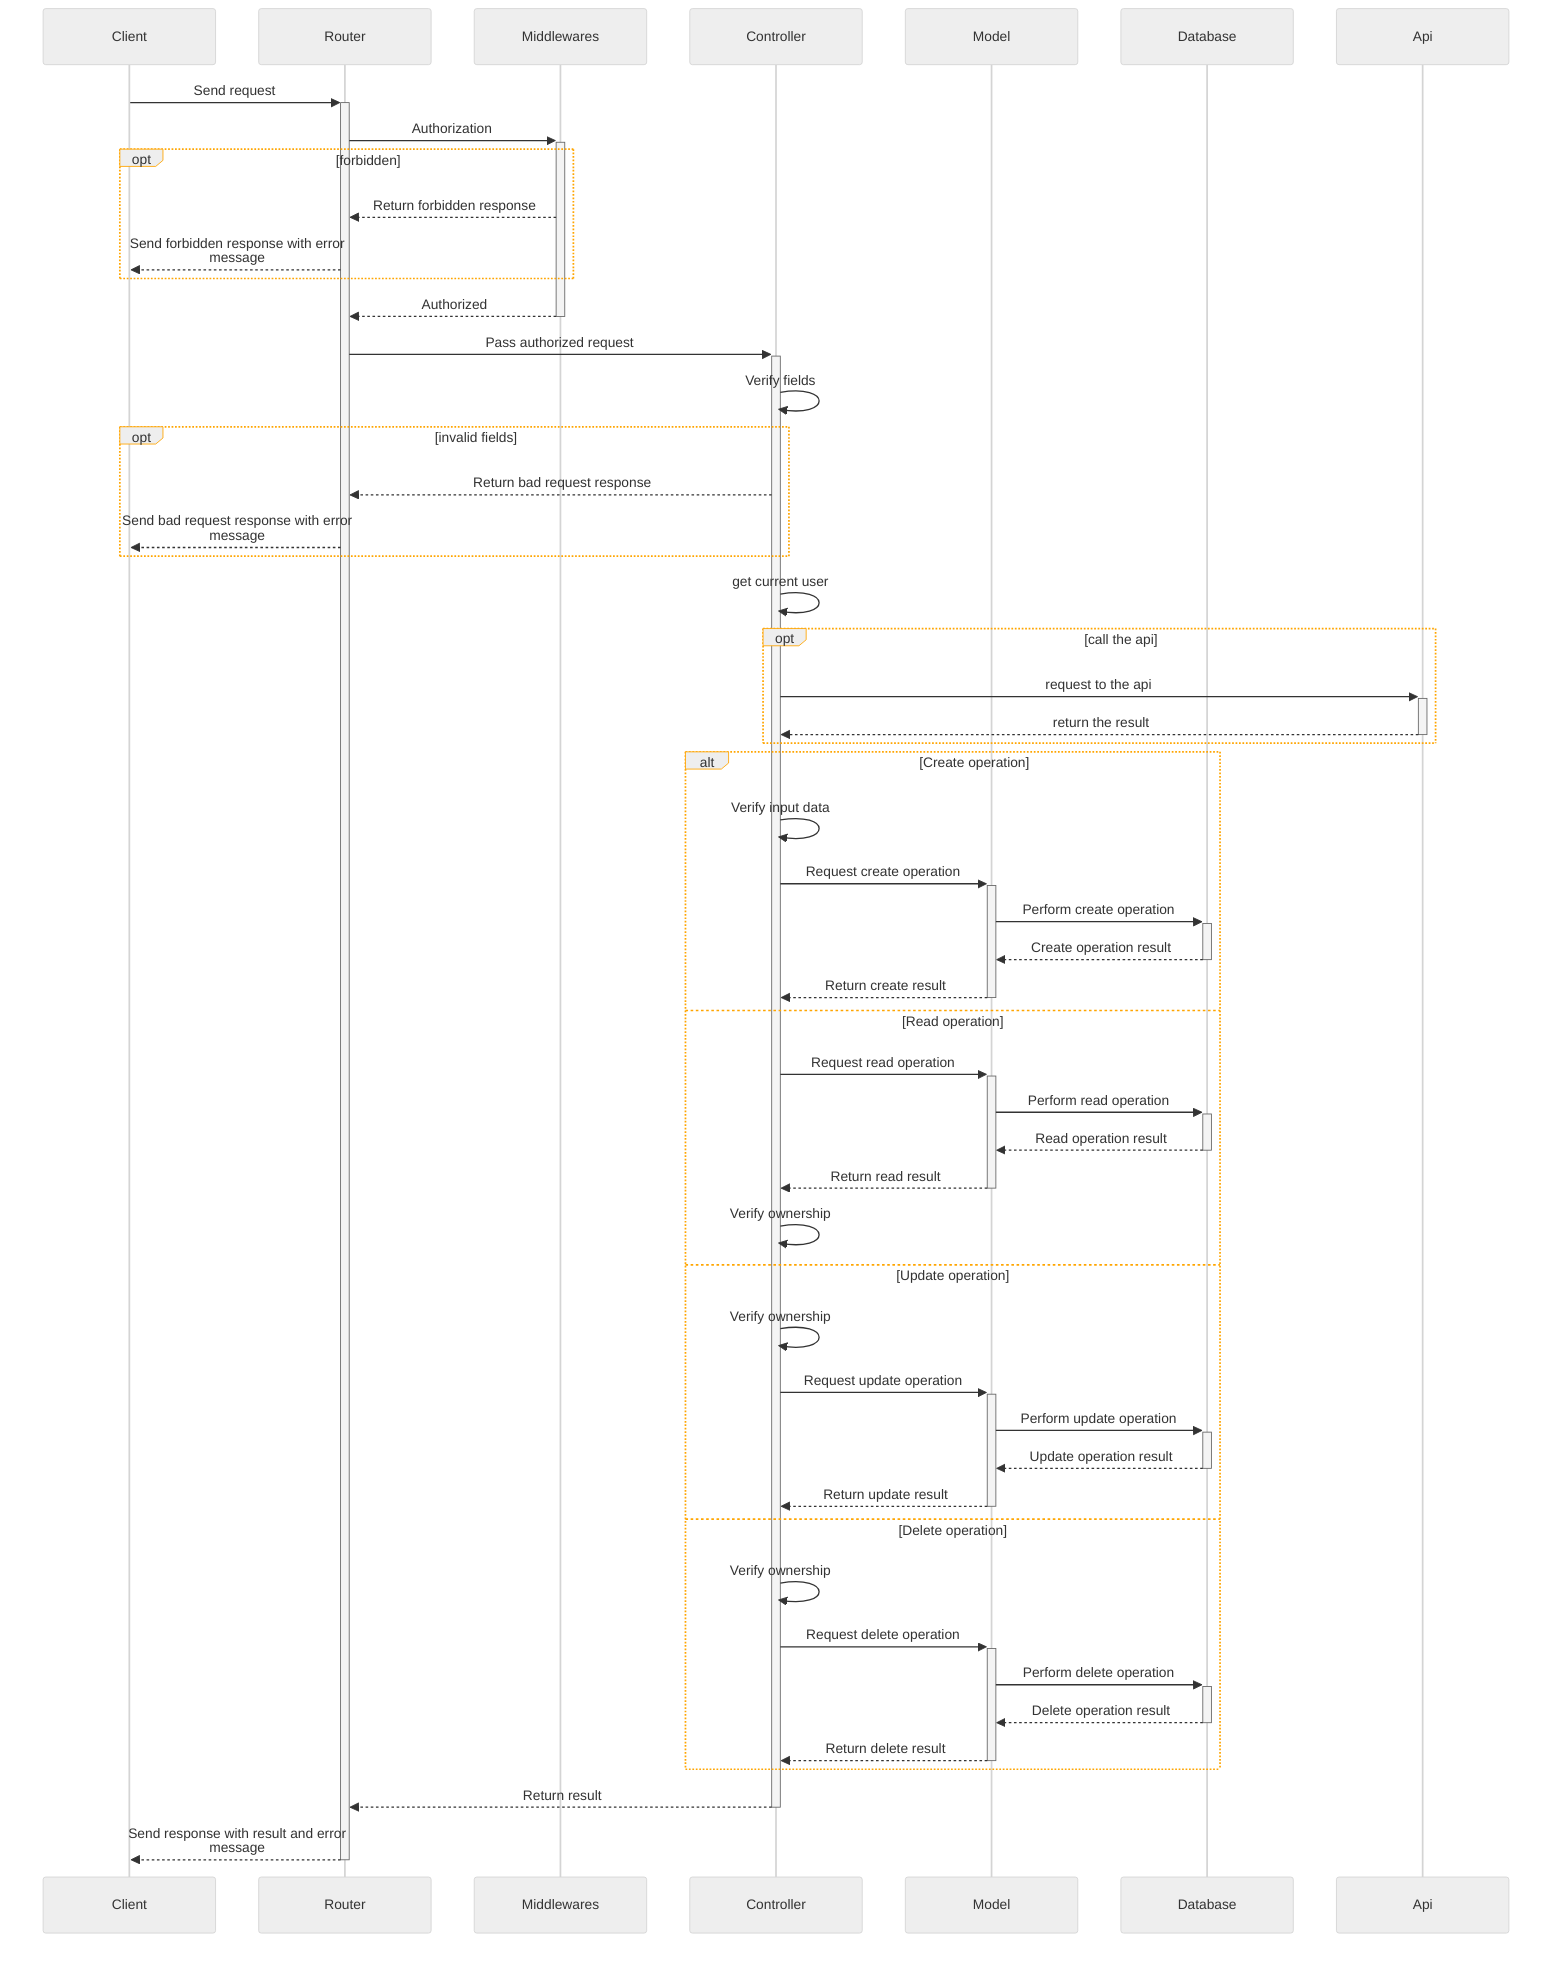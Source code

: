 %%{
    init: {
        "theme":"neutral",
        "themeVariables": {
            'labelBoxBorderColor': '#FFA500'
        },
        "sequence": { 
            "wrap": true, 
            "width": 200 
        } 
    }
}%%

sequenceDiagram
    participant Client
    participant Router
    participant Middlewares
    participant Controller
    participant Model
    participant Database
    participant Api

    Client->>+Router: Send request
    Router->>+Middlewares: Authorization
    opt forbidden
        Middlewares-->>Router: Return forbidden response
        Router-->>Client: Send forbidden response with error message
    end
    Middlewares-->>-Router: Authorized
    Router->>+Controller: Pass authorized request
    Controller->>Controller: Verify fields
    opt invalid fields
        Controller-->>Router: Return bad request response
        Router-->>Client: Send bad request response with error message
    end
    Controller->>Controller: get current user
    opt call the api
        Controller->>+Api: request to the api
        Api-->>-Controller: return the result
    end
    alt Create operation
        Controller->>Controller: Verify input data
        Controller->>+Model: Request create operation
        Model->>+Database: Perform create operation
        Database-->>-Model: Create operation result
        Model-->>-Controller: Return create result
    else Read operation
        Controller->>+Model: Request read operation
        Model->>+Database: Perform read operation
        Database-->>-Model: Read operation result
        Model-->>-Controller: Return read result
        Controller->>Controller: Verify ownership
    else Update operation
        Controller->>Controller: Verify ownership
        Controller->>+Model: Request update operation
        Model->>+Database: Perform update operation
        Database-->>-Model: Update operation result
        Model-->>-Controller: Return update result
    else Delete operation
        Controller->>Controller: Verify ownership
        Controller->>+Model: Request delete operation
        Model->>+Database: Perform delete operation
        Database-->>-Model: Delete operation result
        Model-->>-Controller: Return delete result
    end
    Controller-->>-Router: Return result
    Router-->>-Client: Send response with result and error message
